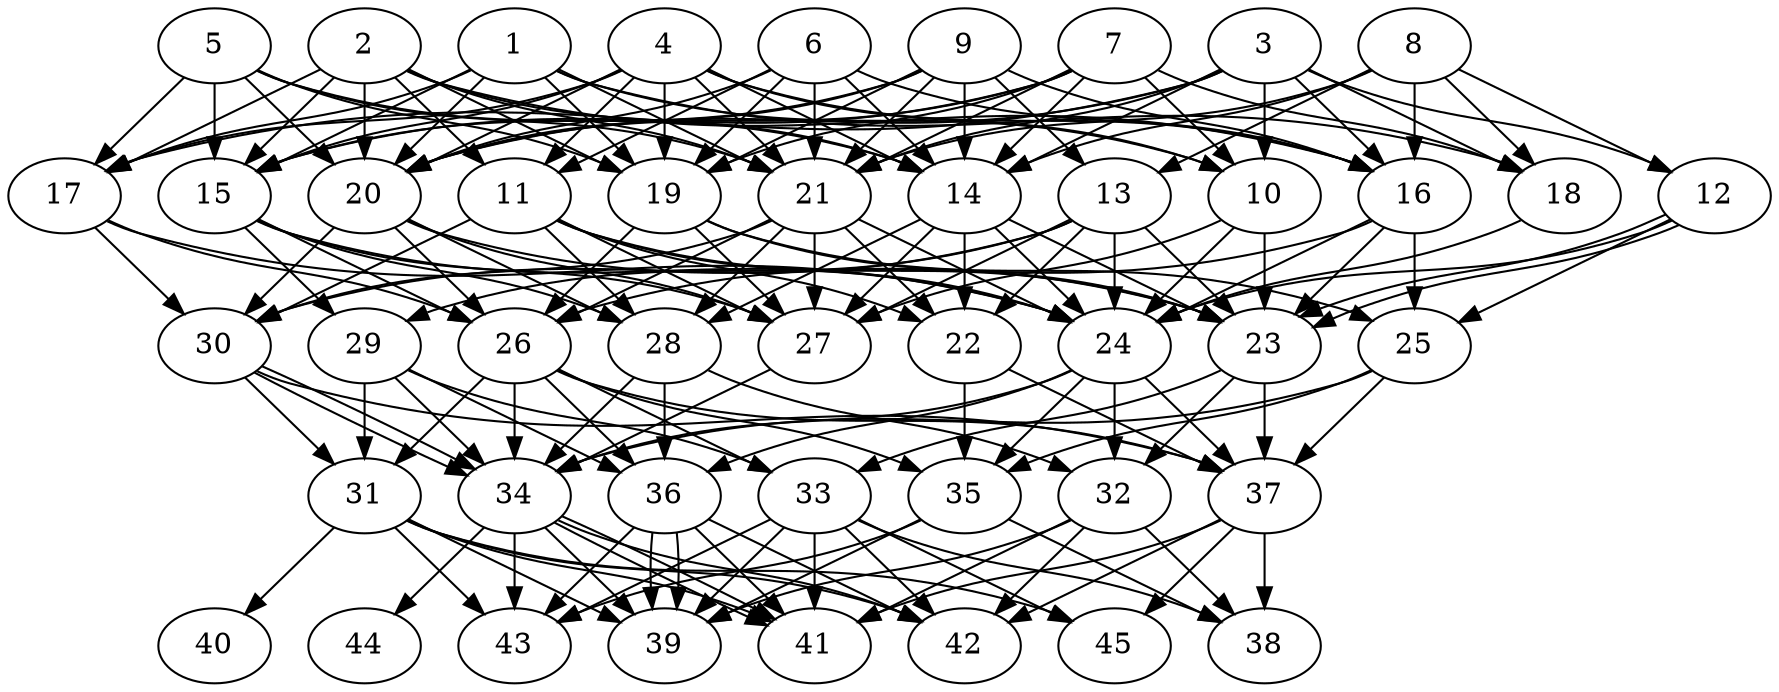 // DAG automatically generated by daggen at Tue Aug  6 16:31:44 2019
// ./daggen --dot -n 45 --ccr 0.4 --fat 0.6 --regular 0.5 --density 0.9 --mindata 5242880 --maxdata 52428800 
digraph G {
  1 [size="91279360", alpha="0.18", expect_size="36511744"] 
  1 -> 10 [size ="36511744"]
  1 -> 15 [size ="36511744"]
  1 -> 17 [size ="36511744"]
  1 -> 18 [size ="36511744"]
  1 -> 19 [size ="36511744"]
  1 -> 20 [size ="36511744"]
  1 -> 21 [size ="36511744"]
  2 [size="24340480", alpha="0.02", expect_size="9736192"] 
  2 -> 11 [size ="9736192"]
  2 -> 14 [size ="9736192"]
  2 -> 15 [size ="9736192"]
  2 -> 16 [size ="9736192"]
  2 -> 17 [size ="9736192"]
  2 -> 19 [size ="9736192"]
  2 -> 20 [size ="9736192"]
  2 -> 21 [size ="9736192"]
  3 [size="55331840", alpha="0.20", expect_size="22132736"] 
  3 -> 10 [size ="22132736"]
  3 -> 12 [size ="22132736"]
  3 -> 14 [size ="22132736"]
  3 -> 16 [size ="22132736"]
  3 -> 17 [size ="22132736"]
  3 -> 18 [size ="22132736"]
  3 -> 20 [size ="22132736"]
  3 -> 21 [size ="22132736"]
  4 [size="65510400", alpha="0.07", expect_size="26204160"] 
  4 -> 10 [size ="26204160"]
  4 -> 11 [size ="26204160"]
  4 -> 14 [size ="26204160"]
  4 -> 15 [size ="26204160"]
  4 -> 16 [size ="26204160"]
  4 -> 17 [size ="26204160"]
  4 -> 19 [size ="26204160"]
  4 -> 20 [size ="26204160"]
  4 -> 21 [size ="26204160"]
  5 [size="75033600", alpha="0.12", expect_size="30013440"] 
  5 -> 14 [size ="30013440"]
  5 -> 15 [size ="30013440"]
  5 -> 17 [size ="30013440"]
  5 -> 19 [size ="30013440"]
  5 -> 20 [size ="30013440"]
  5 -> 21 [size ="30013440"]
  6 [size="100244480", alpha="0.05", expect_size="40097792"] 
  6 -> 11 [size ="40097792"]
  6 -> 14 [size ="40097792"]
  6 -> 16 [size ="40097792"]
  6 -> 19 [size ="40097792"]
  6 -> 20 [size ="40097792"]
  6 -> 21 [size ="40097792"]
  7 [size="76899840", alpha="0.00", expect_size="30759936"] 
  7 -> 10 [size ="30759936"]
  7 -> 14 [size ="30759936"]
  7 -> 15 [size ="30759936"]
  7 -> 18 [size ="30759936"]
  7 -> 19 [size ="30759936"]
  7 -> 20 [size ="30759936"]
  7 -> 21 [size ="30759936"]
  8 [size="17305600", alpha="0.20", expect_size="6922240"] 
  8 -> 12 [size ="6922240"]
  8 -> 13 [size ="6922240"]
  8 -> 14 [size ="6922240"]
  8 -> 16 [size ="6922240"]
  8 -> 18 [size ="6922240"]
  8 -> 21 [size ="6922240"]
  9 [size="86929920", alpha="0.10", expect_size="34771968"] 
  9 -> 13 [size ="34771968"]
  9 -> 14 [size ="34771968"]
  9 -> 15 [size ="34771968"]
  9 -> 16 [size ="34771968"]
  9 -> 19 [size ="34771968"]
  9 -> 20 [size ="34771968"]
  9 -> 21 [size ="34771968"]
  10 [size="69370880", alpha="0.17", expect_size="27748352"] 
  10 -> 23 [size ="27748352"]
  10 -> 24 [size ="27748352"]
  10 -> 27 [size ="27748352"]
  11 [size="53027840", alpha="0.01", expect_size="21211136"] 
  11 -> 22 [size ="21211136"]
  11 -> 23 [size ="21211136"]
  11 -> 24 [size ="21211136"]
  11 -> 27 [size ="21211136"]
  11 -> 28 [size ="21211136"]
  11 -> 30 [size ="21211136"]
  12 [size="42088960", alpha="0.09", expect_size="16835584"] 
  12 -> 23 [size ="16835584"]
  12 -> 23 [size ="16835584"]
  12 -> 24 [size ="16835584"]
  12 -> 25 [size ="16835584"]
  13 [size="53992960", alpha="0.17", expect_size="21597184"] 
  13 -> 22 [size ="21597184"]
  13 -> 23 [size ="21597184"]
  13 -> 24 [size ="21597184"]
  13 -> 27 [size ="21597184"]
  13 -> 29 [size ="21597184"]
  13 -> 30 [size ="21597184"]
  14 [size="52357120", alpha="0.02", expect_size="20942848"] 
  14 -> 22 [size ="20942848"]
  14 -> 23 [size ="20942848"]
  14 -> 24 [size ="20942848"]
  14 -> 27 [size ="20942848"]
  14 -> 28 [size ="20942848"]
  15 [size="90910720", alpha="0.03", expect_size="36364288"] 
  15 -> 24 [size ="36364288"]
  15 -> 26 [size ="36364288"]
  15 -> 27 [size ="36364288"]
  15 -> 28 [size ="36364288"]
  15 -> 29 [size ="36364288"]
  16 [size="42242560", alpha="0.10", expect_size="16897024"] 
  16 -> 23 [size ="16897024"]
  16 -> 24 [size ="16897024"]
  16 -> 25 [size ="16897024"]
  16 -> 26 [size ="16897024"]
  17 [size="69271040", alpha="0.19", expect_size="27708416"] 
  17 -> 24 [size ="27708416"]
  17 -> 26 [size ="27708416"]
  17 -> 30 [size ="27708416"]
  18 [size="70443520", alpha="0.14", expect_size="28177408"] 
  18 -> 24 [size ="28177408"]
  19 [size="68316160", alpha="0.08", expect_size="27326464"] 
  19 -> 23 [size ="27326464"]
  19 -> 25 [size ="27326464"]
  19 -> 26 [size ="27326464"]
  19 -> 27 [size ="27326464"]
  20 [size="129098240", alpha="0.13", expect_size="51639296"] 
  20 -> 23 [size ="51639296"]
  20 -> 26 [size ="51639296"]
  20 -> 27 [size ="51639296"]
  20 -> 28 [size ="51639296"]
  20 -> 30 [size ="51639296"]
  21 [size="111997440", alpha="0.11", expect_size="44798976"] 
  21 -> 22 [size ="44798976"]
  21 -> 24 [size ="44798976"]
  21 -> 26 [size ="44798976"]
  21 -> 27 [size ="44798976"]
  21 -> 28 [size ="44798976"]
  21 -> 30 [size ="44798976"]
  22 [size="118023680", alpha="0.12", expect_size="47209472"] 
  22 -> 35 [size ="47209472"]
  22 -> 37 [size ="47209472"]
  23 [size="53744640", alpha="0.19", expect_size="21497856"] 
  23 -> 32 [size ="21497856"]
  23 -> 33 [size ="21497856"]
  23 -> 37 [size ="21497856"]
  24 [size="36902400", alpha="0.16", expect_size="14760960"] 
  24 -> 32 [size ="14760960"]
  24 -> 34 [size ="14760960"]
  24 -> 35 [size ="14760960"]
  24 -> 36 [size ="14760960"]
  24 -> 37 [size ="14760960"]
  25 [size="47608320", alpha="0.03", expect_size="19043328"] 
  25 -> 34 [size ="19043328"]
  25 -> 35 [size ="19043328"]
  25 -> 37 [size ="19043328"]
  26 [size="66475520", alpha="0.04", expect_size="26590208"] 
  26 -> 31 [size ="26590208"]
  26 -> 33 [size ="26590208"]
  26 -> 34 [size ="26590208"]
  26 -> 35 [size ="26590208"]
  26 -> 36 [size ="26590208"]
  26 -> 37 [size ="26590208"]
  27 [size="124395520", alpha="0.17", expect_size="49758208"] 
  27 -> 34 [size ="49758208"]
  28 [size="121026560", alpha="0.10", expect_size="48410624"] 
  28 -> 32 [size ="48410624"]
  28 -> 34 [size ="48410624"]
  28 -> 36 [size ="48410624"]
  29 [size="85470720", alpha="0.16", expect_size="34188288"] 
  29 -> 31 [size ="34188288"]
  29 -> 33 [size ="34188288"]
  29 -> 34 [size ="34188288"]
  29 -> 36 [size ="34188288"]
  30 [size="130949120", alpha="0.11", expect_size="52379648"] 
  30 -> 31 [size ="52379648"]
  30 -> 34 [size ="52379648"]
  30 -> 34 [size ="52379648"]
  30 -> 37 [size ="52379648"]
  31 [size="89180160", alpha="0.13", expect_size="35672064"] 
  31 -> 39 [size ="35672064"]
  31 -> 40 [size ="35672064"]
  31 -> 41 [size ="35672064"]
  31 -> 42 [size ="35672064"]
  31 -> 43 [size ="35672064"]
  31 -> 45 [size ="35672064"]
  32 [size="38333440", alpha="0.20", expect_size="15333376"] 
  32 -> 38 [size ="15333376"]
  32 -> 39 [size ="15333376"]
  32 -> 41 [size ="15333376"]
  32 -> 42 [size ="15333376"]
  33 [size="107609600", alpha="0.14", expect_size="43043840"] 
  33 -> 38 [size ="43043840"]
  33 -> 39 [size ="43043840"]
  33 -> 41 [size ="43043840"]
  33 -> 42 [size ="43043840"]
  33 -> 43 [size ="43043840"]
  33 -> 45 [size ="43043840"]
  34 [size="103303680", alpha="0.14", expect_size="41321472"] 
  34 -> 39 [size ="41321472"]
  34 -> 41 [size ="41321472"]
  34 -> 41 [size ="41321472"]
  34 -> 42 [size ="41321472"]
  34 -> 43 [size ="41321472"]
  34 -> 44 [size ="41321472"]
  35 [size="77821440", alpha="0.08", expect_size="31128576"] 
  35 -> 38 [size ="31128576"]
  35 -> 39 [size ="31128576"]
  35 -> 43 [size ="31128576"]
  36 [size="93089280", alpha="0.07", expect_size="37235712"] 
  36 -> 39 [size ="37235712"]
  36 -> 39 [size ="37235712"]
  36 -> 41 [size ="37235712"]
  36 -> 42 [size ="37235712"]
  36 -> 43 [size ="37235712"]
  37 [size="118279680", alpha="0.15", expect_size="47311872"] 
  37 -> 38 [size ="47311872"]
  37 -> 41 [size ="47311872"]
  37 -> 42 [size ="47311872"]
  37 -> 45 [size ="47311872"]
  38 [size="99220480", alpha="0.13", expect_size="39688192"] 
  39 [size="40117760", alpha="0.00", expect_size="16047104"] 
  40 [size="14789120", alpha="0.07", expect_size="5915648"] 
  41 [size="79503360", alpha="0.11", expect_size="31801344"] 
  42 [size="38251520", alpha="0.12", expect_size="15300608"] 
  43 [size="37980160", alpha="0.01", expect_size="15192064"] 
  44 [size="119580160", alpha="0.13", expect_size="47832064"] 
  45 [size="86369280", alpha="0.11", expect_size="34547712"] 
}
